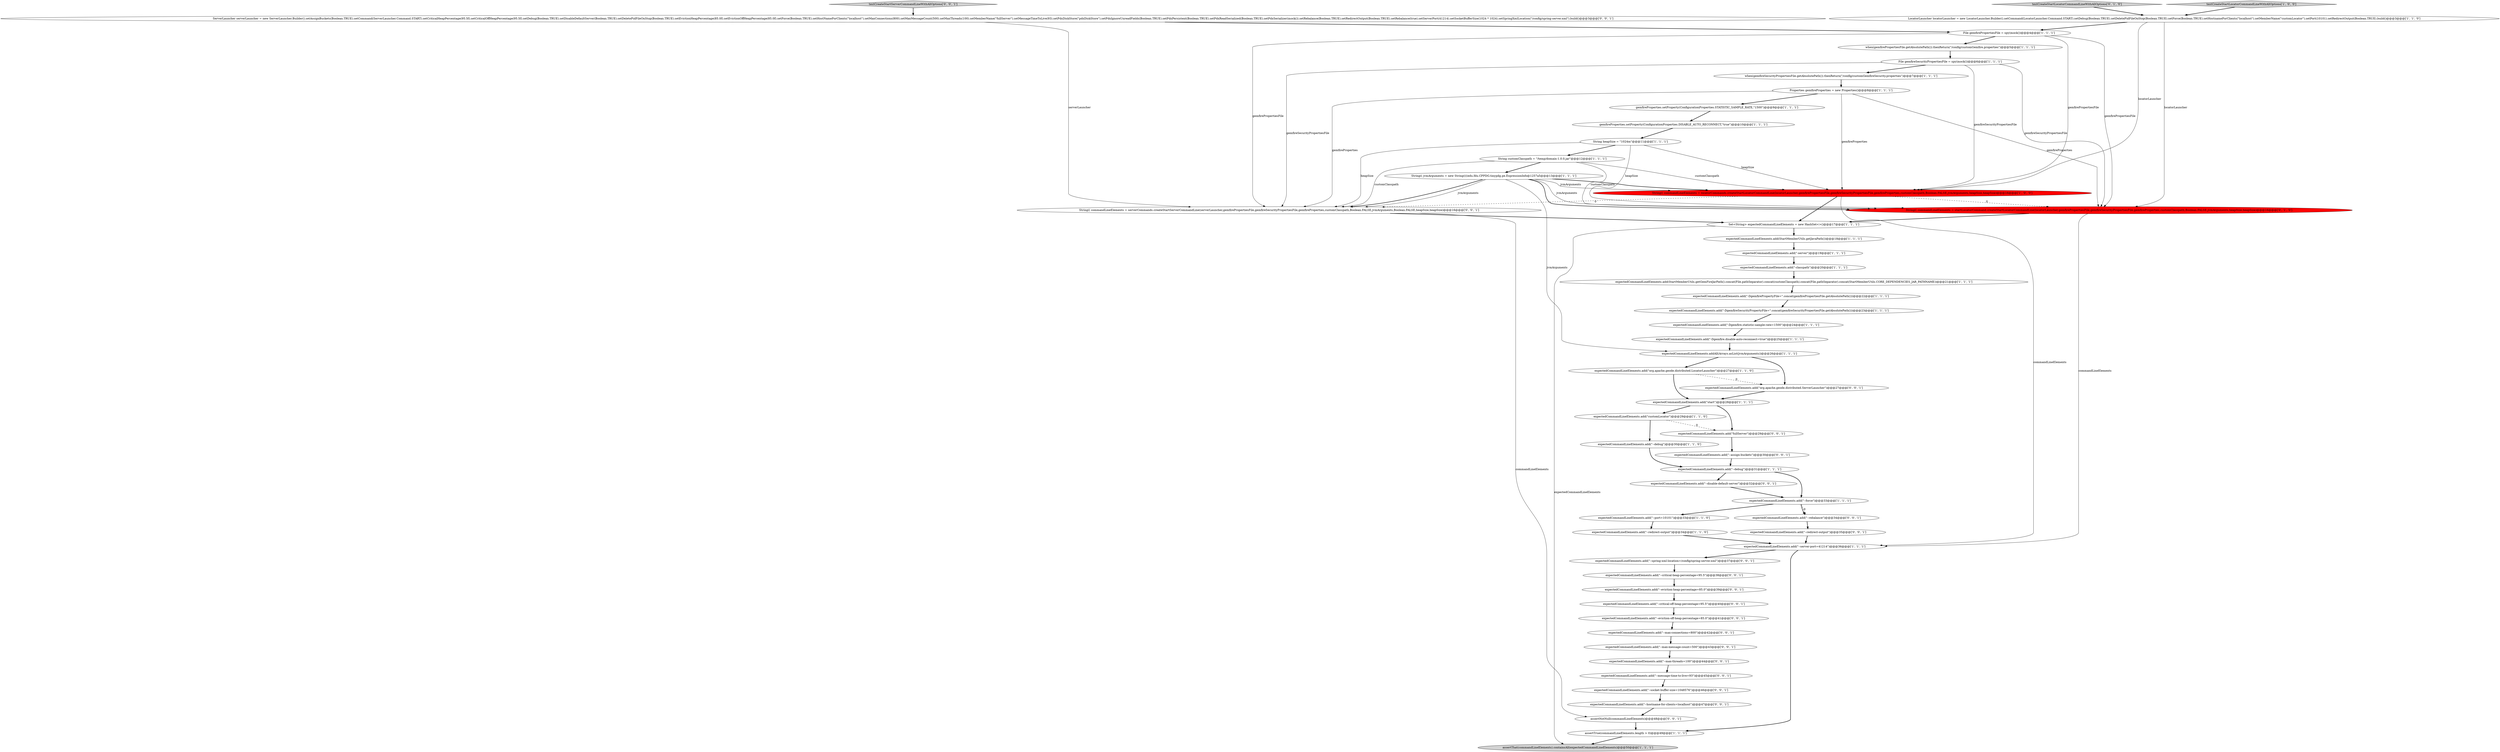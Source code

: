 digraph {
31 [style = filled, label = "assertThat(commandLineElements).containsAll(expectedCommandLineElements)@@@50@@@['1', '1', '1']", fillcolor = lightgray, shape = ellipse image = "AAA0AAABBB1BBB"];
5 [style = filled, label = "String customClasspath = \"/temp/domain-1.0.0.jar\"@@@12@@@['1', '1', '1']", fillcolor = white, shape = ellipse image = "AAA0AAABBB1BBB"];
10 [style = filled, label = "expectedCommandLineElements.add(\"-Dgemfire.disable-auto-reconnect=true\")@@@25@@@['1', '1', '1']", fillcolor = white, shape = ellipse image = "AAA0AAABBB1BBB"];
14 [style = filled, label = "String heapSize = \"1024m\"@@@11@@@['1', '1', '1']", fillcolor = white, shape = ellipse image = "AAA0AAABBB1BBB"];
40 [style = filled, label = "expectedCommandLineElements.add(\"--eviction-heap-percentage=85.0\")@@@39@@@['0', '0', '1']", fillcolor = white, shape = ellipse image = "AAA0AAABBB3BBB"];
29 [style = filled, label = "expectedCommandLineElements.add(\"-Dgemfire.statistic-sample-rate=1500\")@@@24@@@['1', '1', '1']", fillcolor = white, shape = ellipse image = "AAA0AAABBB1BBB"];
18 [style = filled, label = "expectedCommandLineElements.addAll(Arrays.asList(jvmArguments))@@@26@@@['1', '1', '1']", fillcolor = white, shape = ellipse image = "AAA0AAABBB1BBB"];
3 [style = filled, label = "when(gemfireSecurityPropertiesFile.getAbsolutePath()).thenReturn(\"/config/customGemfireSecurity.properties\")@@@7@@@['1', '1', '1']", fillcolor = white, shape = ellipse image = "AAA0AAABBB1BBB"];
23 [style = filled, label = "expectedCommandLineElements.add(StartMemberUtils.getGemFireJarPath().concat(File.pathSeparator).concat(customClasspath).concat(File.pathSeparator).concat(StartMemberUtils.CORE_DEPENDENCIES_JAR_PATHNAME))@@@21@@@['1', '1', '1']", fillcolor = white, shape = ellipse image = "AAA0AAABBB1BBB"];
41 [style = filled, label = "expectedCommandLineElements.add(\"--max-message-count=500\")@@@43@@@['0', '0', '1']", fillcolor = white, shape = ellipse image = "AAA0AAABBB3BBB"];
52 [style = filled, label = "expectedCommandLineElements.add(\"--message-time-to-live=93\")@@@45@@@['0', '0', '1']", fillcolor = white, shape = ellipse image = "AAA0AAABBB3BBB"];
8 [style = filled, label = "expectedCommandLineElements.add(\"customLocator\")@@@29@@@['1', '1', '0']", fillcolor = white, shape = ellipse image = "AAA0AAABBB1BBB"];
20 [style = filled, label = "expectedCommandLineElements.add(\"org.apache.geode.distributed.LocatorLauncher\")@@@27@@@['1', '1', '0']", fillcolor = white, shape = ellipse image = "AAA0AAABBB1BBB"];
0 [style = filled, label = "String(( commandLineElements = locatorCommands.createStartLocatorCommandLine(locatorLauncher,gemfirePropertiesFile,gemfireSecurityPropertiesFile,gemfireProperties,customClasspath,Boolean.FALSE,jvmArguments,heapSize,heapSize)@@@16@@@['1', '0', '0']", fillcolor = red, shape = ellipse image = "AAA1AAABBB1BBB"];
53 [style = filled, label = "ServerLauncher serverLauncher = new ServerLauncher.Builder().setAssignBuckets(Boolean.TRUE).setCommand(ServerLauncher.Command.START).setCriticalHeapPercentage(95.5f).setCriticalOffHeapPercentage(95.5f).setDebug(Boolean.TRUE).setDisableDefaultServer(Boolean.TRUE).setDeletePidFileOnStop(Boolean.TRUE).setEvictionHeapPercentage(85.0f).setEvictionOffHeapPercentage(85.0f).setForce(Boolean.TRUE).setHostNameForClients(\"localhost\").setMaxConnections(800).setMaxMessageCount(500).setMaxThreads(100).setMemberName(\"fullServer\").setMessageTimeToLive(93).setPdxDiskStore(\"pdxDiskStore\").setPdxIgnoreUnreadFields(Boolean.TRUE).setPdxPersistent(Boolean.TRUE).setPdxReadSerialized(Boolean.TRUE).setPdxSerializer(mock()).setRebalance(Boolean.TRUE).setRedirectOutput(Boolean.TRUE).setRebalance(true).setServerPort(41214).setSocketBufferSize(1024 * 1024).setSpringXmlLocation(\"/config/spring-server.xml\").build()@@@3@@@['0', '0', '1']", fillcolor = white, shape = ellipse image = "AAA0AAABBB3BBB"];
39 [style = filled, label = "expectedCommandLineElements.add(\"--disable-default-server\")@@@32@@@['0', '0', '1']", fillcolor = white, shape = ellipse image = "AAA0AAABBB3BBB"];
27 [style = filled, label = "expectedCommandLineElements.add(\"-DgemfirePropertyFile=\".concat(gemfirePropertiesFile.getAbsolutePath()))@@@22@@@['1', '1', '1']", fillcolor = white, shape = ellipse image = "AAA0AAABBB1BBB"];
12 [style = filled, label = "String(( jvmArguments = new String((((edu.fdu.CPPDG.tinypdg.pe.ExpressionInfo@1257a5@@@13@@@['1', '1', '1']", fillcolor = white, shape = ellipse image = "AAA0AAABBB1BBB"];
7 [style = filled, label = "expectedCommandLineElements.add(\"--debug\")@@@31@@@['1', '1', '1']", fillcolor = white, shape = ellipse image = "AAA0AAABBB1BBB"];
35 [style = filled, label = "testCreateStartLocatorCommandLineWithAllOptions['0', '1', '0']", fillcolor = lightgray, shape = diamond image = "AAA0AAABBB2BBB"];
55 [style = filled, label = "assertNotNull(commandLineElements)@@@48@@@['0', '0', '1']", fillcolor = white, shape = ellipse image = "AAA0AAABBB3BBB"];
51 [style = filled, label = "expectedCommandLineElements.add(\"--rebalance\")@@@34@@@['0', '0', '1']", fillcolor = white, shape = ellipse image = "AAA0AAABBB3BBB"];
17 [style = filled, label = "expectedCommandLineElements.add(\"-DgemfireSecurityPropertyFile=\".concat(gemfireSecurityPropertiesFile.getAbsolutePath()))@@@23@@@['1', '1', '1']", fillcolor = white, shape = ellipse image = "AAA0AAABBB1BBB"];
28 [style = filled, label = "when(gemfirePropertiesFile.getAbsolutePath()).thenReturn(\"/config/customGemfire.properties\")@@@5@@@['1', '1', '1']", fillcolor = white, shape = ellipse image = "AAA0AAABBB1BBB"];
43 [style = filled, label = "expectedCommandLineElements.add(\"--redirect-output\")@@@35@@@['0', '0', '1']", fillcolor = white, shape = ellipse image = "AAA0AAABBB3BBB"];
56 [style = filled, label = "expectedCommandLineElements.add(\"org.apache.geode.distributed.ServerLauncher\")@@@27@@@['0', '0', '1']", fillcolor = white, shape = ellipse image = "AAA0AAABBB3BBB"];
25 [style = filled, label = "gemfireProperties.setProperty(ConfigurationProperties.DISABLE_AUTO_RECONNECT,\"true\")@@@10@@@['1', '1', '1']", fillcolor = white, shape = ellipse image = "AAA0AAABBB1BBB"];
46 [style = filled, label = "expectedCommandLineElements.add(\"--eviction-off-heap-percentage=85.0\")@@@41@@@['0', '0', '1']", fillcolor = white, shape = ellipse image = "AAA0AAABBB3BBB"];
19 [style = filled, label = "expectedCommandLineElements.add(StartMemberUtils.getJavaPath())@@@18@@@['1', '1', '1']", fillcolor = white, shape = ellipse image = "AAA0AAABBB1BBB"];
50 [style = filled, label = "testCreateStartServerCommandLineWithAllOptions['0', '0', '1']", fillcolor = lightgray, shape = diamond image = "AAA0AAABBB3BBB"];
30 [style = filled, label = "expectedCommandLineElements.add(\"--redirect-output\")@@@34@@@['1', '1', '0']", fillcolor = white, shape = ellipse image = "AAA0AAABBB1BBB"];
1 [style = filled, label = "assertTrue(commandLineElements.length > 0)@@@49@@@['1', '1', '1']", fillcolor = white, shape = ellipse image = "AAA0AAABBB1BBB"];
6 [style = filled, label = "LocatorLauncher locatorLauncher = new LocatorLauncher.Builder().setCommand(LocatorLauncher.Command.START).setDebug(Boolean.TRUE).setDeletePidFileOnStop(Boolean.TRUE).setForce(Boolean.TRUE).setHostnameForClients(\"localhost\").setMemberName(\"customLocator\").setPort(10101).setRedirectOutput(Boolean.TRUE).build()@@@3@@@['1', '1', '0']", fillcolor = white, shape = ellipse image = "AAA0AAABBB1BBB"];
47 [style = filled, label = "String(( commandLineElements = serverCommands.createStartServerCommandLine(serverLauncher,gemfirePropertiesFile,gemfireSecurityPropertiesFile,gemfireProperties,customClasspath,Boolean.FALSE,jvmArguments,Boolean.FALSE,heapSize,heapSize)@@@16@@@['0', '0', '1']", fillcolor = white, shape = ellipse image = "AAA0AAABBB3BBB"];
11 [style = filled, label = "gemfireProperties.setProperty(ConfigurationProperties.STATISTIC_SAMPLE_RATE,\"1500\")@@@9@@@['1', '1', '1']", fillcolor = white, shape = ellipse image = "AAA0AAABBB1BBB"];
38 [style = filled, label = "expectedCommandLineElements.add(\"--hostname-for-clients=localhost\")@@@47@@@['0', '0', '1']", fillcolor = white, shape = ellipse image = "AAA0AAABBB3BBB"];
48 [style = filled, label = "expectedCommandLineElements.add(\"--critical-heap-percentage=95.5\")@@@38@@@['0', '0', '1']", fillcolor = white, shape = ellipse image = "AAA0AAABBB3BBB"];
32 [style = filled, label = "expectedCommandLineElements.add(\"--server-port=41214\")@@@36@@@['1', '1', '1']", fillcolor = white, shape = ellipse image = "AAA0AAABBB1BBB"];
37 [style = filled, label = "expectedCommandLineElements.add(\"--max-threads=100\")@@@44@@@['0', '0', '1']", fillcolor = white, shape = ellipse image = "AAA0AAABBB3BBB"];
22 [style = filled, label = "expectedCommandLineElements.add(\"-server\")@@@19@@@['1', '1', '1']", fillcolor = white, shape = ellipse image = "AAA0AAABBB1BBB"];
16 [style = filled, label = "expectedCommandLineElements.add(\"--port=10101\")@@@33@@@['1', '1', '0']", fillcolor = white, shape = ellipse image = "AAA0AAABBB1BBB"];
42 [style = filled, label = "expectedCommandLineElements.add(\"--assign-buckets\")@@@30@@@['0', '0', '1']", fillcolor = white, shape = ellipse image = "AAA0AAABBB3BBB"];
44 [style = filled, label = "expectedCommandLineElements.add(\"--spring-xml-location=/config/spring-server.xml\")@@@37@@@['0', '0', '1']", fillcolor = white, shape = ellipse image = "AAA0AAABBB3BBB"];
2 [style = filled, label = "File gemfireSecurityPropertiesFile = spy(mock())@@@6@@@['1', '1', '1']", fillcolor = white, shape = ellipse image = "AAA0AAABBB1BBB"];
49 [style = filled, label = "expectedCommandLineElements.add(\"--max-connections=800\")@@@42@@@['0', '0', '1']", fillcolor = white, shape = ellipse image = "AAA0AAABBB3BBB"];
15 [style = filled, label = "Set<String> expectedCommandLineElements = new HashSet<>()@@@17@@@['1', '1', '1']", fillcolor = white, shape = ellipse image = "AAA0AAABBB1BBB"];
34 [style = filled, label = "String(( commandLineElements = startLocatorCommand.createStartLocatorCommandLine(locatorLauncher,gemfirePropertiesFile,gemfireSecurityPropertiesFile,gemfireProperties,customClasspath,Boolean.FALSE,jvmArguments,heapSize,heapSize)@@@16@@@['0', '1', '0']", fillcolor = red, shape = ellipse image = "AAA1AAABBB2BBB"];
33 [style = filled, label = "testCreateStartLocatorCommandLineWithAllOptions['1', '0', '0']", fillcolor = lightgray, shape = diamond image = "AAA0AAABBB1BBB"];
4 [style = filled, label = "expectedCommandLineElements.add(\"--debug\")@@@30@@@['1', '1', '0']", fillcolor = white, shape = ellipse image = "AAA0AAABBB1BBB"];
24 [style = filled, label = "File gemfirePropertiesFile = spy(mock())@@@4@@@['1', '1', '1']", fillcolor = white, shape = ellipse image = "AAA0AAABBB1BBB"];
26 [style = filled, label = "expectedCommandLineElements.add(\"-classpath\")@@@20@@@['1', '1', '1']", fillcolor = white, shape = ellipse image = "AAA0AAABBB1BBB"];
9 [style = filled, label = "expectedCommandLineElements.add(\"--force\")@@@33@@@['1', '1', '1']", fillcolor = white, shape = ellipse image = "AAA0AAABBB1BBB"];
54 [style = filled, label = "expectedCommandLineElements.add(\"--critical-off-heap-percentage=95.5\")@@@40@@@['0', '0', '1']", fillcolor = white, shape = ellipse image = "AAA0AAABBB3BBB"];
13 [style = filled, label = "Properties gemfireProperties = new Properties()@@@8@@@['1', '1', '1']", fillcolor = white, shape = ellipse image = "AAA0AAABBB1BBB"];
45 [style = filled, label = "expectedCommandLineElements.add(\"--socket-buffer-size=1048576\")@@@46@@@['0', '0', '1']", fillcolor = white, shape = ellipse image = "AAA0AAABBB3BBB"];
36 [style = filled, label = "expectedCommandLineElements.add(\"fullServer\")@@@29@@@['0', '0', '1']", fillcolor = white, shape = ellipse image = "AAA0AAABBB3BBB"];
21 [style = filled, label = "expectedCommandLineElements.add(\"start\")@@@28@@@['1', '1', '1']", fillcolor = white, shape = ellipse image = "AAA0AAABBB1BBB"];
20->56 [style = dashed, label="0"];
39->9 [style = bold, label=""];
13->34 [style = solid, label="gemfireProperties"];
21->8 [style = bold, label=""];
34->15 [style = bold, label=""];
14->34 [style = solid, label="heapSize"];
0->47 [style = dashed, label="0"];
25->14 [style = bold, label=""];
2->34 [style = solid, label="gemfireSecurityPropertiesFile"];
0->15 [style = bold, label=""];
9->16 [style = bold, label=""];
7->9 [style = bold, label=""];
2->0 [style = solid, label="gemfireSecurityPropertiesFile"];
12->47 [style = bold, label=""];
14->0 [style = solid, label="heapSize"];
21->36 [style = bold, label=""];
53->47 [style = solid, label="serverLauncher"];
45->38 [style = bold, label=""];
5->0 [style = solid, label="customClasspath"];
27->17 [style = bold, label=""];
0->34 [style = dashed, label="0"];
47->55 [style = solid, label="commandLineElements"];
8->4 [style = bold, label=""];
1->31 [style = bold, label=""];
38->55 [style = bold, label=""];
11->25 [style = bold, label=""];
24->28 [style = bold, label=""];
6->34 [style = solid, label="locatorLauncher"];
9->51 [style = bold, label=""];
5->34 [style = solid, label="customClasspath"];
24->47 [style = solid, label="gemfirePropertiesFile"];
54->46 [style = bold, label=""];
41->37 [style = bold, label=""];
43->32 [style = bold, label=""];
52->45 [style = bold, label=""];
5->47 [style = solid, label="customClasspath"];
18->56 [style = bold, label=""];
13->11 [style = bold, label=""];
18->20 [style = bold, label=""];
56->21 [style = bold, label=""];
53->24 [style = bold, label=""];
49->41 [style = bold, label=""];
42->7 [style = bold, label=""];
12->47 [style = solid, label="jvmArguments"];
19->22 [style = bold, label=""];
6->0 [style = solid, label="locatorLauncher"];
36->42 [style = bold, label=""];
22->26 [style = bold, label=""];
10->18 [style = bold, label=""];
14->47 [style = solid, label="heapSize"];
2->3 [style = bold, label=""];
13->47 [style = solid, label="gemfireProperties"];
30->32 [style = bold, label=""];
6->24 [style = bold, label=""];
0->32 [style = solid, label="commandLineElements"];
15->19 [style = bold, label=""];
8->36 [style = dashed, label="0"];
4->7 [style = bold, label=""];
12->0 [style = solid, label="jvmArguments"];
9->51 [style = dashed, label="0"];
7->39 [style = bold, label=""];
24->0 [style = solid, label="gemfirePropertiesFile"];
16->30 [style = bold, label=""];
32->1 [style = bold, label=""];
32->44 [style = bold, label=""];
29->10 [style = bold, label=""];
51->43 [style = bold, label=""];
37->52 [style = bold, label=""];
14->5 [style = bold, label=""];
40->54 [style = bold, label=""];
47->15 [style = bold, label=""];
23->27 [style = bold, label=""];
24->34 [style = solid, label="gemfirePropertiesFile"];
35->6 [style = bold, label=""];
33->6 [style = bold, label=""];
46->49 [style = bold, label=""];
12->18 [style = solid, label="jvmArguments"];
12->34 [style = bold, label=""];
12->0 [style = bold, label=""];
48->40 [style = bold, label=""];
20->21 [style = bold, label=""];
2->47 [style = solid, label="gemfireSecurityPropertiesFile"];
28->2 [style = bold, label=""];
5->12 [style = bold, label=""];
12->34 [style = solid, label="jvmArguments"];
44->48 [style = bold, label=""];
55->1 [style = bold, label=""];
26->23 [style = bold, label=""];
34->32 [style = solid, label="commandLineElements"];
3->13 [style = bold, label=""];
13->0 [style = solid, label="gemfireProperties"];
15->31 [style = solid, label="expectedCommandLineElements"];
17->29 [style = bold, label=""];
50->53 [style = bold, label=""];
}
